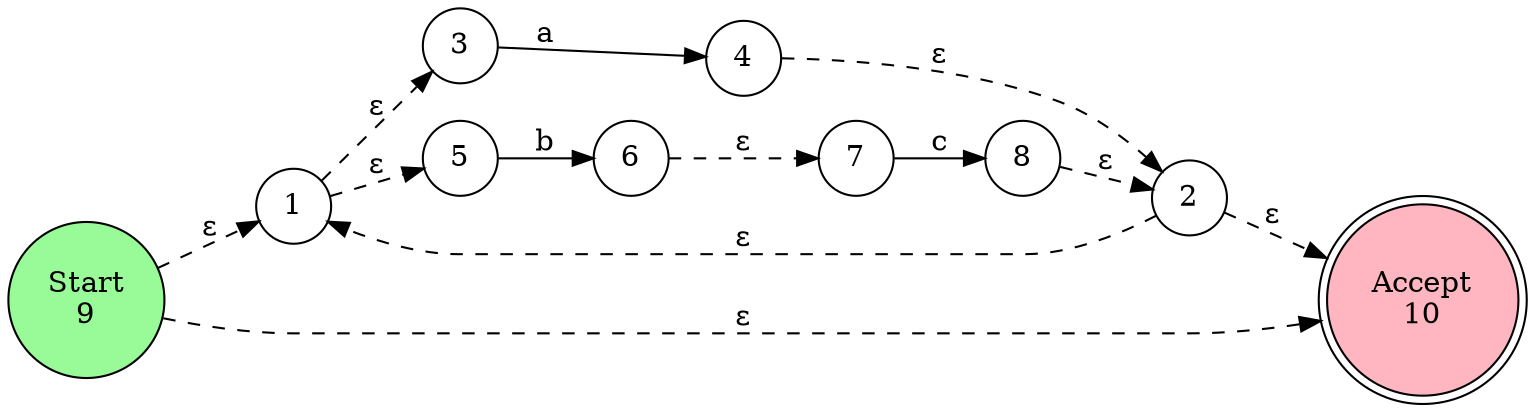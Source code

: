 // NFA
digraph {
	bgcolor=white rankdir=LR
	1 [label=1 shape=circle]
	2 [label=2 shape=circle]
	3 [label=3 shape=circle]
	4 [label=4 shape=circle]
	5 [label=5 shape=circle]
	6 [label=6 shape=circle]
	7 [label=7 shape=circle]
	8 [label=8 shape=circle]
	9 [label="Start
9" fillcolor="#98FB98" shape=circle style=filled]
	10 [label="Accept
10" fillcolor="#FFB6C1" shape=doublecircle style=filled]
	3 -> 4 [label=a style=solid]
	5 -> 6 [label=b style=solid]
	7 -> 8 [label=c style=solid]
	6 -> 7 [label="ε" style=dashed]
	1 -> 3 [label="ε" style=dashed]
	1 -> 5 [label="ε" style=dashed]
	4 -> 2 [label="ε" style=dashed]
	8 -> 2 [label="ε" style=dashed]
	9 -> 1 [label="ε" style=dashed]
	9 -> 10 [label="ε" style=dashed]
	2 -> 1 [label="ε" style=dashed]
	2 -> 10 [label="ε" style=dashed]
}
